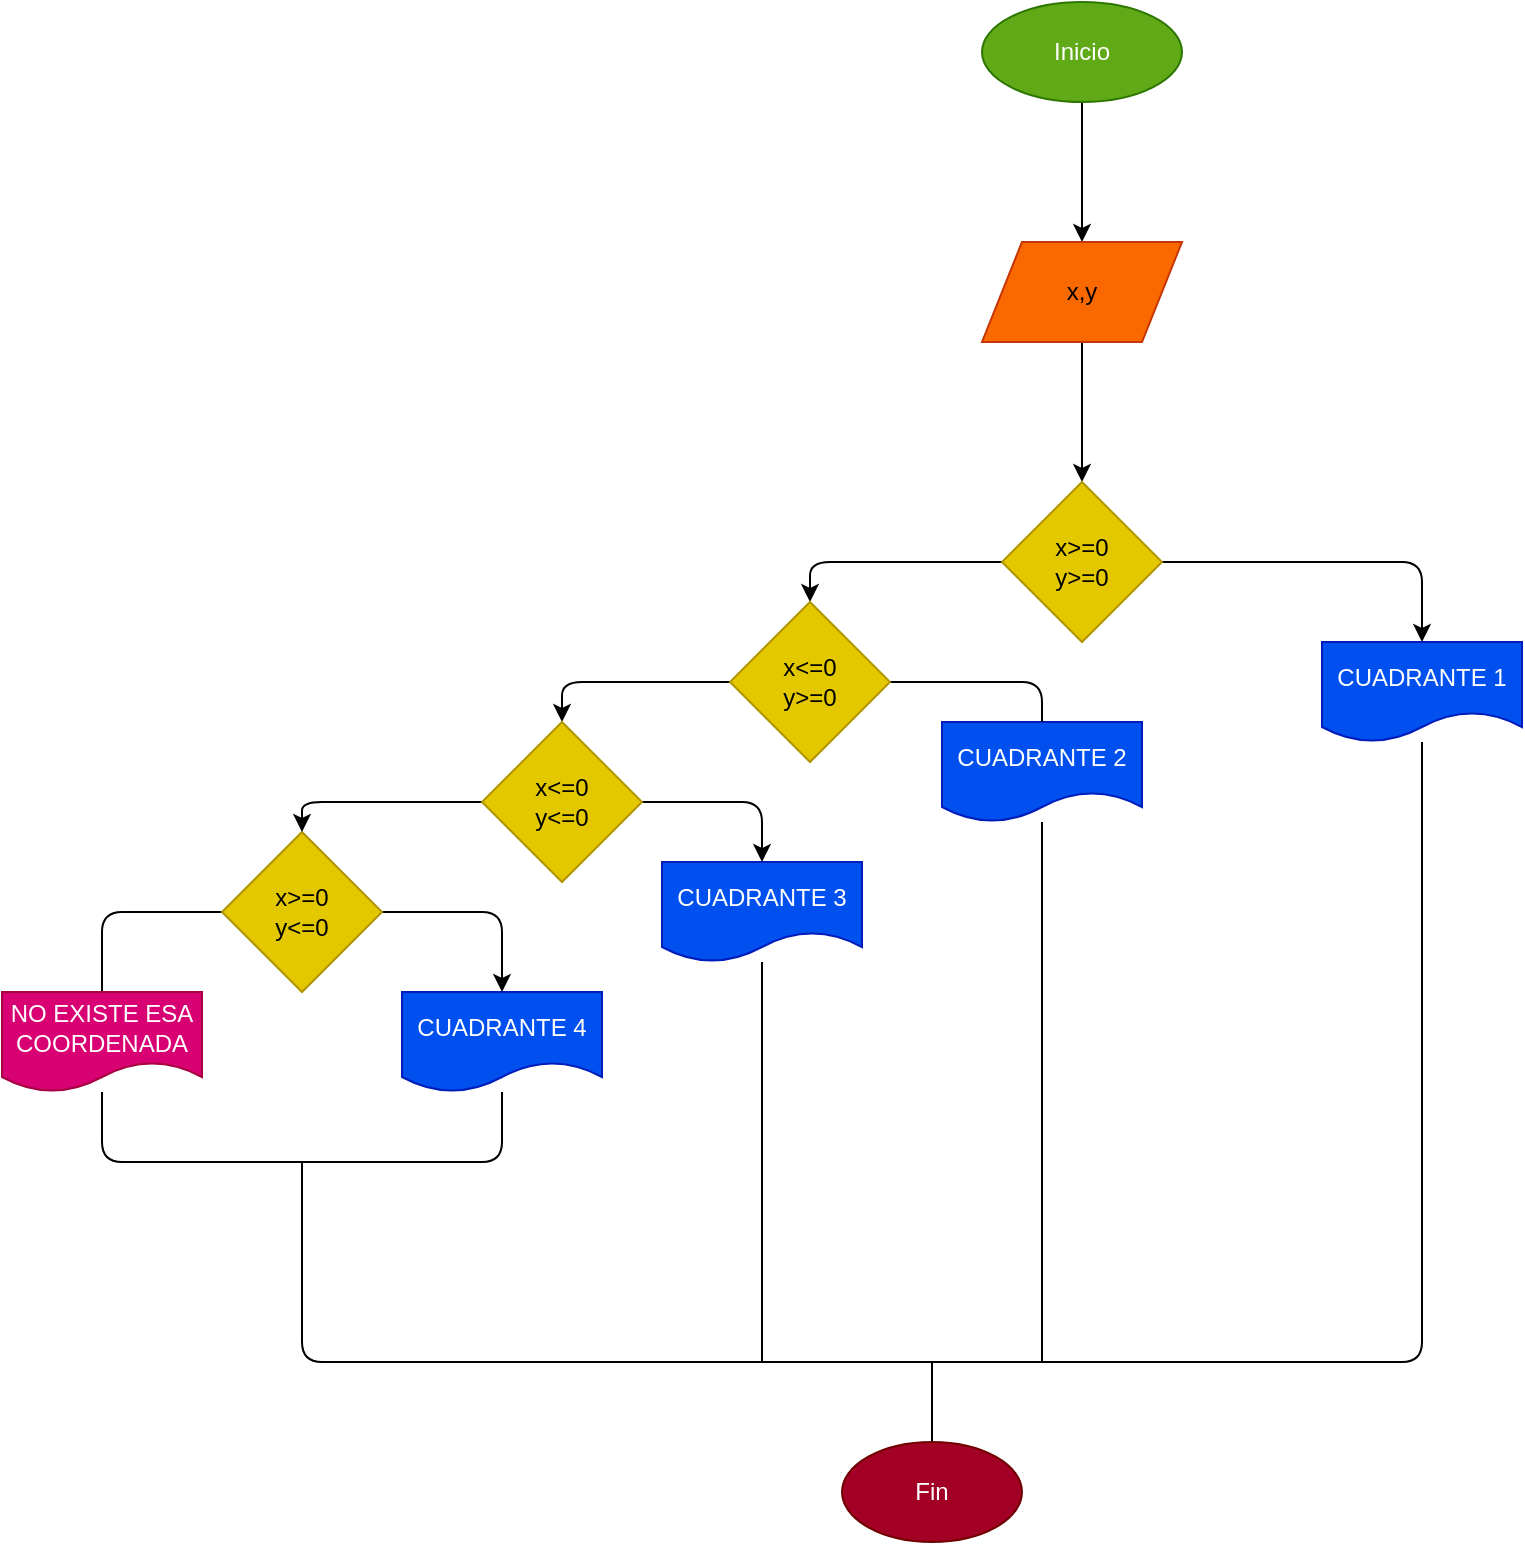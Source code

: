 <mxfile>
    <diagram id="BJHF0hCpjYsV_5G6Nkqa" name="Página-1">
        <mxGraphModel dx="876" dy="472" grid="1" gridSize="10" guides="1" tooltips="1" connect="1" arrows="1" fold="1" page="1" pageScale="1" pageWidth="827" pageHeight="1169" math="0" shadow="0">
            <root>
                <mxCell id="0"/>
                <mxCell id="1" parent="0"/>
                <mxCell id="4" value="" style="edgeStyle=none;html=1;" edge="1" parent="1" source="2" target="3">
                    <mxGeometry relative="1" as="geometry"/>
                </mxCell>
                <mxCell id="2" value="Inicio" style="ellipse;whiteSpace=wrap;html=1;fillColor=#60a917;fontColor=#ffffff;strokeColor=#2D7600;" vertex="1" parent="1">
                    <mxGeometry x="500" y="80" width="100" height="50" as="geometry"/>
                </mxCell>
                <mxCell id="6" value="" style="edgeStyle=none;html=1;" edge="1" parent="1" source="3" target="5">
                    <mxGeometry relative="1" as="geometry"/>
                </mxCell>
                <mxCell id="3" value="x,y" style="shape=parallelogram;perimeter=parallelogramPerimeter;whiteSpace=wrap;html=1;fixedSize=1;fillColor=#fa6800;fontColor=#000000;strokeColor=#C73500;" vertex="1" parent="1">
                    <mxGeometry x="500" y="200" width="100" height="50" as="geometry"/>
                </mxCell>
                <mxCell id="16" style="edgeStyle=none;html=1;" edge="1" parent="1" source="5" target="7">
                    <mxGeometry relative="1" as="geometry">
                        <Array as="points">
                            <mxPoint x="720" y="360"/>
                        </Array>
                    </mxGeometry>
                </mxCell>
                <mxCell id="23" style="edgeStyle=none;html=1;" edge="1" parent="1" source="5" target="19">
                    <mxGeometry relative="1" as="geometry">
                        <Array as="points">
                            <mxPoint x="414" y="360"/>
                        </Array>
                    </mxGeometry>
                </mxCell>
                <mxCell id="5" value="x&amp;gt;=0&lt;br&gt;y&amp;gt;=0" style="rhombus;whiteSpace=wrap;html=1;fillColor=#e3c800;fontColor=#000000;strokeColor=#B09500;" vertex="1" parent="1">
                    <mxGeometry x="510" y="320" width="80" height="80" as="geometry"/>
                </mxCell>
                <mxCell id="39" style="edgeStyle=none;html=1;endArrow=none;endFill=0;" edge="1" parent="1" source="7">
                    <mxGeometry relative="1" as="geometry">
                        <mxPoint x="160" y="660" as="targetPoint"/>
                        <Array as="points">
                            <mxPoint x="720" y="760"/>
                            <mxPoint x="410" y="760"/>
                            <mxPoint x="160" y="760"/>
                        </Array>
                    </mxGeometry>
                </mxCell>
                <mxCell id="7" value="CUADRANTE 1" style="shape=document;whiteSpace=wrap;html=1;boundedLbl=1;fillColor=#0050ef;fontColor=#ffffff;strokeColor=#001DBC;" vertex="1" parent="1">
                    <mxGeometry x="670" y="400" width="100" height="50" as="geometry"/>
                </mxCell>
                <mxCell id="42" style="edgeStyle=none;html=1;endArrow=none;endFill=0;" edge="1" parent="1" source="13">
                    <mxGeometry relative="1" as="geometry">
                        <mxPoint x="530" y="760" as="targetPoint"/>
                    </mxGeometry>
                </mxCell>
                <mxCell id="13" value="CUADRANTE 2" style="shape=document;whiteSpace=wrap;html=1;boundedLbl=1;fillColor=#0050ef;fontColor=#ffffff;strokeColor=#001DBC;" vertex="1" parent="1">
                    <mxGeometry x="480" y="440" width="100" height="50" as="geometry"/>
                </mxCell>
                <mxCell id="14" value="CUADRANTE 4" style="shape=document;whiteSpace=wrap;html=1;boundedLbl=1;fillColor=#0050ef;fontColor=#ffffff;strokeColor=#001DBC;" vertex="1" parent="1">
                    <mxGeometry x="210" y="575" width="100" height="50" as="geometry"/>
                </mxCell>
                <mxCell id="41" style="edgeStyle=none;html=1;endArrow=none;endFill=0;" edge="1" parent="1" source="15">
                    <mxGeometry relative="1" as="geometry">
                        <mxPoint x="390" y="760" as="targetPoint"/>
                    </mxGeometry>
                </mxCell>
                <mxCell id="15" value="CUADRANTE 3" style="shape=document;whiteSpace=wrap;html=1;boundedLbl=1;fillColor=#0050ef;fontColor=#ffffff;strokeColor=#001DBC;" vertex="1" parent="1">
                    <mxGeometry x="340" y="510" width="100" height="50" as="geometry"/>
                </mxCell>
                <mxCell id="30" style="edgeStyle=none;html=1;" edge="1" parent="1" source="18" target="14">
                    <mxGeometry relative="1" as="geometry">
                        <Array as="points">
                            <mxPoint x="260" y="535"/>
                        </Array>
                    </mxGeometry>
                </mxCell>
                <mxCell id="33" style="edgeStyle=none;html=1;endArrow=none;endFill=0;" edge="1" parent="1" source="18" target="32">
                    <mxGeometry relative="1" as="geometry">
                        <Array as="points">
                            <mxPoint x="60" y="535"/>
                        </Array>
                    </mxGeometry>
                </mxCell>
                <mxCell id="18" value="x&amp;gt;=0&lt;br&gt;y&amp;lt;=0" style="rhombus;whiteSpace=wrap;html=1;fillColor=#e3c800;fontColor=#000000;strokeColor=#B09500;" vertex="1" parent="1">
                    <mxGeometry x="120" y="495" width="80" height="80" as="geometry"/>
                </mxCell>
                <mxCell id="26" style="edgeStyle=none;html=1;" edge="1" parent="1" source="19" target="20">
                    <mxGeometry relative="1" as="geometry">
                        <Array as="points">
                            <mxPoint x="290" y="420"/>
                        </Array>
                    </mxGeometry>
                </mxCell>
                <mxCell id="37" style="edgeStyle=none;html=1;endArrow=none;endFill=0;" edge="1" parent="1" source="19" target="13">
                    <mxGeometry relative="1" as="geometry">
                        <Array as="points">
                            <mxPoint x="530" y="420"/>
                        </Array>
                    </mxGeometry>
                </mxCell>
                <mxCell id="19" value="x&amp;lt;=0&lt;br&gt;y&amp;gt;=0" style="rhombus;whiteSpace=wrap;html=1;fillColor=#e3c800;fontColor=#000000;strokeColor=#B09500;" vertex="1" parent="1">
                    <mxGeometry x="374" y="380" width="80" height="80" as="geometry"/>
                </mxCell>
                <mxCell id="27" value="" style="edgeStyle=none;html=1;" edge="1" parent="1" source="20" target="18">
                    <mxGeometry relative="1" as="geometry">
                        <Array as="points">
                            <mxPoint x="160" y="480"/>
                        </Array>
                    </mxGeometry>
                </mxCell>
                <mxCell id="29" style="edgeStyle=none;html=1;" edge="1" parent="1" source="20" target="15">
                    <mxGeometry relative="1" as="geometry">
                        <Array as="points">
                            <mxPoint x="390" y="480"/>
                        </Array>
                    </mxGeometry>
                </mxCell>
                <mxCell id="20" value="x&amp;lt;=0&lt;br&gt;y&amp;lt;=0" style="rhombus;whiteSpace=wrap;html=1;fillColor=#e3c800;fontColor=#000000;strokeColor=#B09500;" vertex="1" parent="1">
                    <mxGeometry x="250" y="440" width="80" height="80" as="geometry"/>
                </mxCell>
                <mxCell id="36" style="edgeStyle=none;html=1;endArrow=none;endFill=0;" edge="1" parent="1" source="32" target="14">
                    <mxGeometry relative="1" as="geometry">
                        <Array as="points">
                            <mxPoint x="60" y="660"/>
                            <mxPoint x="160" y="660"/>
                            <mxPoint x="260" y="660"/>
                        </Array>
                    </mxGeometry>
                </mxCell>
                <mxCell id="32" value="NO EXISTE ESA COORDENADA" style="shape=document;whiteSpace=wrap;html=1;boundedLbl=1;fillColor=#d80073;fontColor=#ffffff;strokeColor=#A50040;" vertex="1" parent="1">
                    <mxGeometry x="10" y="575" width="100" height="50" as="geometry"/>
                </mxCell>
                <mxCell id="40" style="edgeStyle=none;html=1;endArrow=none;endFill=0;" edge="1" parent="1" source="34">
                    <mxGeometry relative="1" as="geometry">
                        <mxPoint x="475" y="760" as="targetPoint"/>
                    </mxGeometry>
                </mxCell>
                <mxCell id="34" value="Fin" style="ellipse;whiteSpace=wrap;html=1;fillColor=#a20025;fontColor=#ffffff;strokeColor=#6F0000;" vertex="1" parent="1">
                    <mxGeometry x="430" y="800" width="90" height="50" as="geometry"/>
                </mxCell>
            </root>
        </mxGraphModel>
    </diagram>
</mxfile>